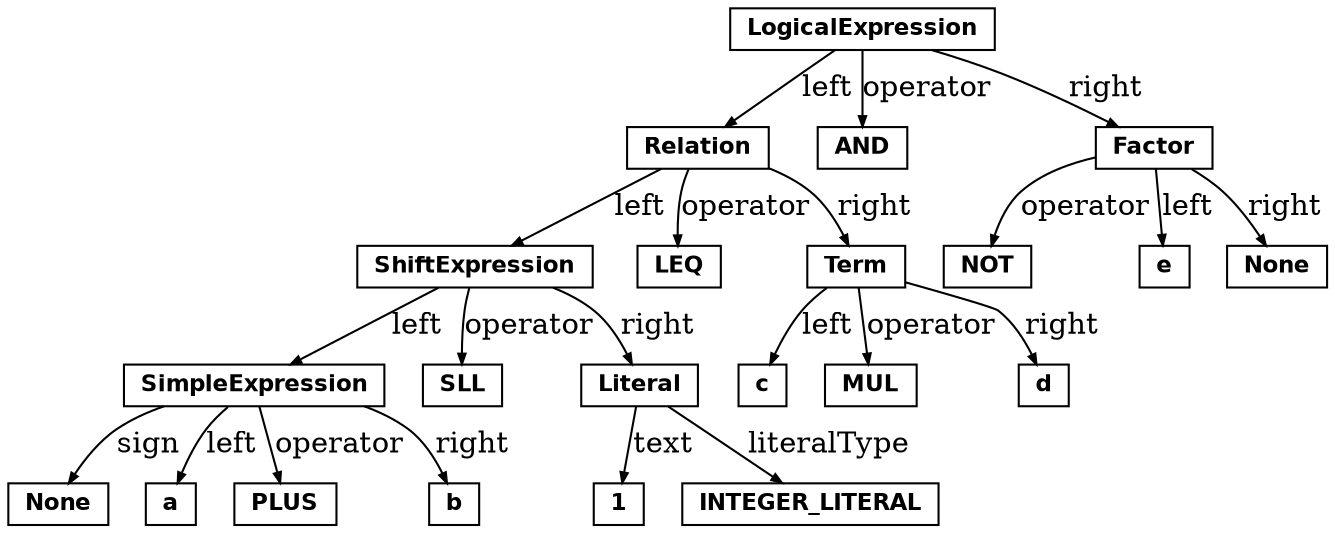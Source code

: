 digraph {
	ordering=out;
	ranksep=.3;
	node [shape=box, fixedsize=false, fontsize=11, fontname="Helvetica-bold", width=.25, height=.25];
	edge [arrowsize=.5, color="black"]

	LogicalExpression;
	Relation;
	AND;
	Factor;
	ShiftExpression;
	LEQ;
	Term;
	NOT;
	e;
	None;
	SimpleExpression;
	SLL;
	Literal;
	c;
	MUL;
	d;
	sign [label="None"]
	a;
	PLUS;
	b;
	text [label="1"]
	INTEGER_LITERAL;

	LogicalExpression -> Relation [label="left"]
	LogicalExpression -> AND [label="operator"]
	LogicalExpression -> Factor [label="right"]
	Relation -> ShiftExpression [label="left"]
	Relation -> LEQ [label="operator"]
	Relation -> Term [label="right"]
	Factor -> NOT [label="operator"]
	Factor -> e [label="left"]
	Factor -> None [label="right"]
	ShiftExpression -> SimpleExpression [label="left"]
	ShiftExpression -> SLL [label="operator"]
	ShiftExpression -> Literal [label="right"]
	Term-> c [label="left"]
	Term-> MUL [label="operator"]
	Term-> d [label="right"]
	SimpleExpression -> sign [label="sign"]
	SimpleExpression -> a [label="left"]
	SimpleExpression -> PLUS [label="operator"]
	SimpleExpression -> b [label="right"]
	Literal -> text [label="text"]
	Literal -> INTEGER_LITERAL [label="literalType"]
	
}